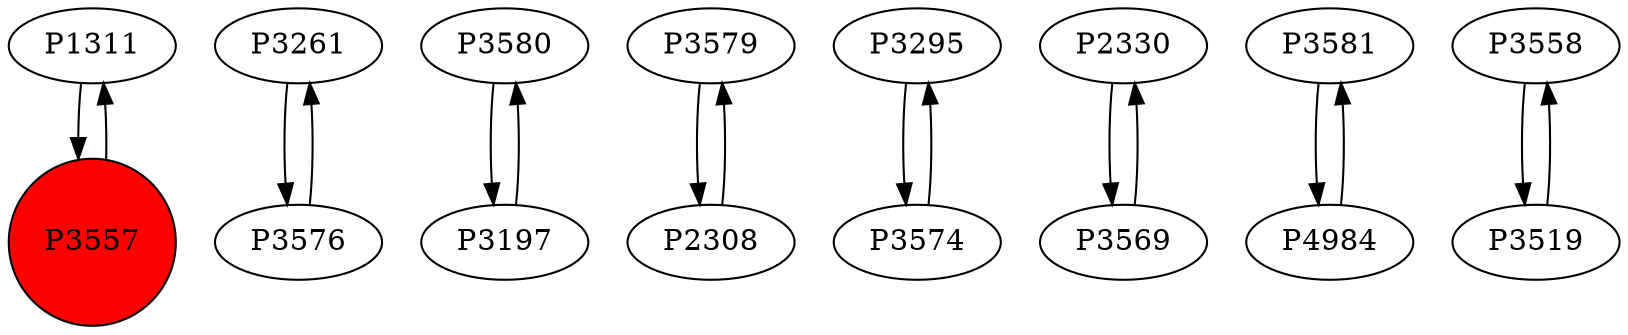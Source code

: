 digraph {
	P1311 -> P3557
	P3261 -> P3576
	P3580 -> P3197
	P3579 -> P2308
	P3557 -> P1311
	P3295 -> P3574
	P2330 -> P3569
	P3574 -> P3295
	P3581 -> P4984
	P3197 -> P3580
	P2308 -> P3579
	P4984 -> P3581
	P3576 -> P3261
	P3569 -> P2330
	P3558 -> P3519
	P3519 -> P3558
	P3557 [shape=circle]
	P3557 [style=filled]
	P3557 [fillcolor=red]
}